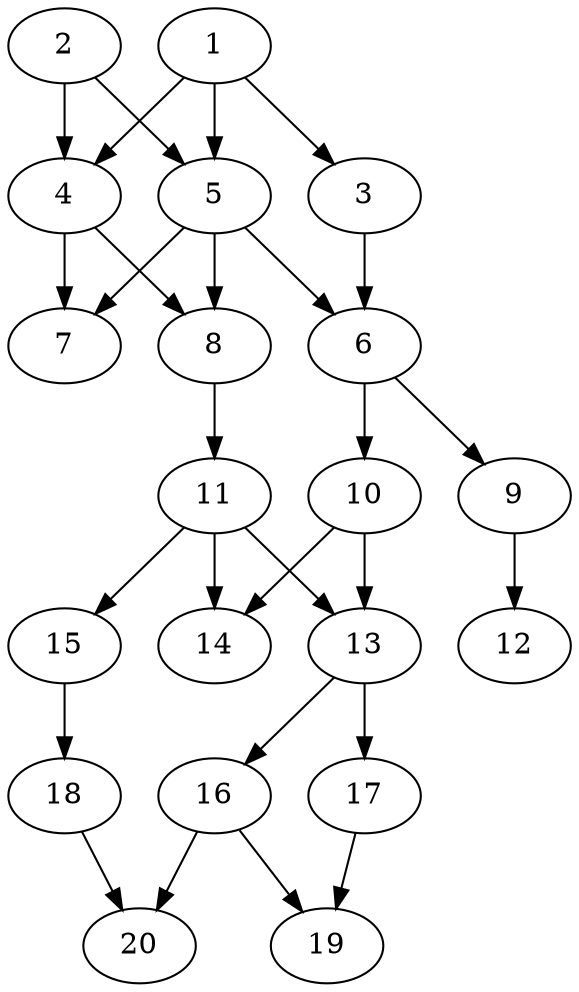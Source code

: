 // DAG automatically generated by daggen at Sat Jul 27 15:35:52 2019
// ./daggen --dot -n 20 --ccr 0.5 --fat 0.4 --regular 0.5 --density 0.6 --mindata 5242880 --maxdata 52428800 
digraph G {
  1 [size="12302336", alpha="0.04", expect_size="6151168"] 
  1 -> 3 [size ="6151168"]
  1 -> 4 [size ="6151168"]
  1 -> 5 [size ="6151168"]
  2 [size="62277632", alpha="0.09", expect_size="31138816"] 
  2 -> 4 [size ="31138816"]
  2 -> 5 [size ="31138816"]
  3 [size="82268160", alpha="0.13", expect_size="41134080"] 
  3 -> 6 [size ="41134080"]
  4 [size="15804416", alpha="0.18", expect_size="7902208"] 
  4 -> 7 [size ="7902208"]
  4 -> 8 [size ="7902208"]
  5 [size="25583616", alpha="0.03", expect_size="12791808"] 
  5 -> 6 [size ="12791808"]
  5 -> 7 [size ="12791808"]
  5 -> 8 [size ="12791808"]
  6 [size="10567680", alpha="0.06", expect_size="5283840"] 
  6 -> 9 [size ="5283840"]
  6 -> 10 [size ="5283840"]
  7 [size="57159680", alpha="0.02", expect_size="28579840"] 
  8 [size="56342528", alpha="0.16", expect_size="28171264"] 
  8 -> 11 [size ="28171264"]
  9 [size="101130240", alpha="0.08", expect_size="50565120"] 
  9 -> 12 [size ="50565120"]
  10 [size="54147072", alpha="0.19", expect_size="27073536"] 
  10 -> 13 [size ="27073536"]
  10 -> 14 [size ="27073536"]
  11 [size="76855296", alpha="0.11", expect_size="38427648"] 
  11 -> 13 [size ="38427648"]
  11 -> 14 [size ="38427648"]
  11 -> 15 [size ="38427648"]
  12 [size="96507904", alpha="0.15", expect_size="48253952"] 
  13 [size="43847680", alpha="0.17", expect_size="21923840"] 
  13 -> 16 [size ="21923840"]
  13 -> 17 [size ="21923840"]
  14 [size="104071168", alpha="0.12", expect_size="52035584"] 
  15 [size="92876800", alpha="0.03", expect_size="46438400"] 
  15 -> 18 [size ="46438400"]
  16 [size="14917632", alpha="0.16", expect_size="7458816"] 
  16 -> 19 [size ="7458816"]
  16 -> 20 [size ="7458816"]
  17 [size="45096960", alpha="0.17", expect_size="22548480"] 
  17 -> 19 [size ="22548480"]
  18 [size="55971840", alpha="0.04", expect_size="27985920"] 
  18 -> 20 [size ="27985920"]
  19 [size="35588096", alpha="0.05", expect_size="17794048"] 
  20 [size="75628544", alpha="0.06", expect_size="37814272"] 
}
